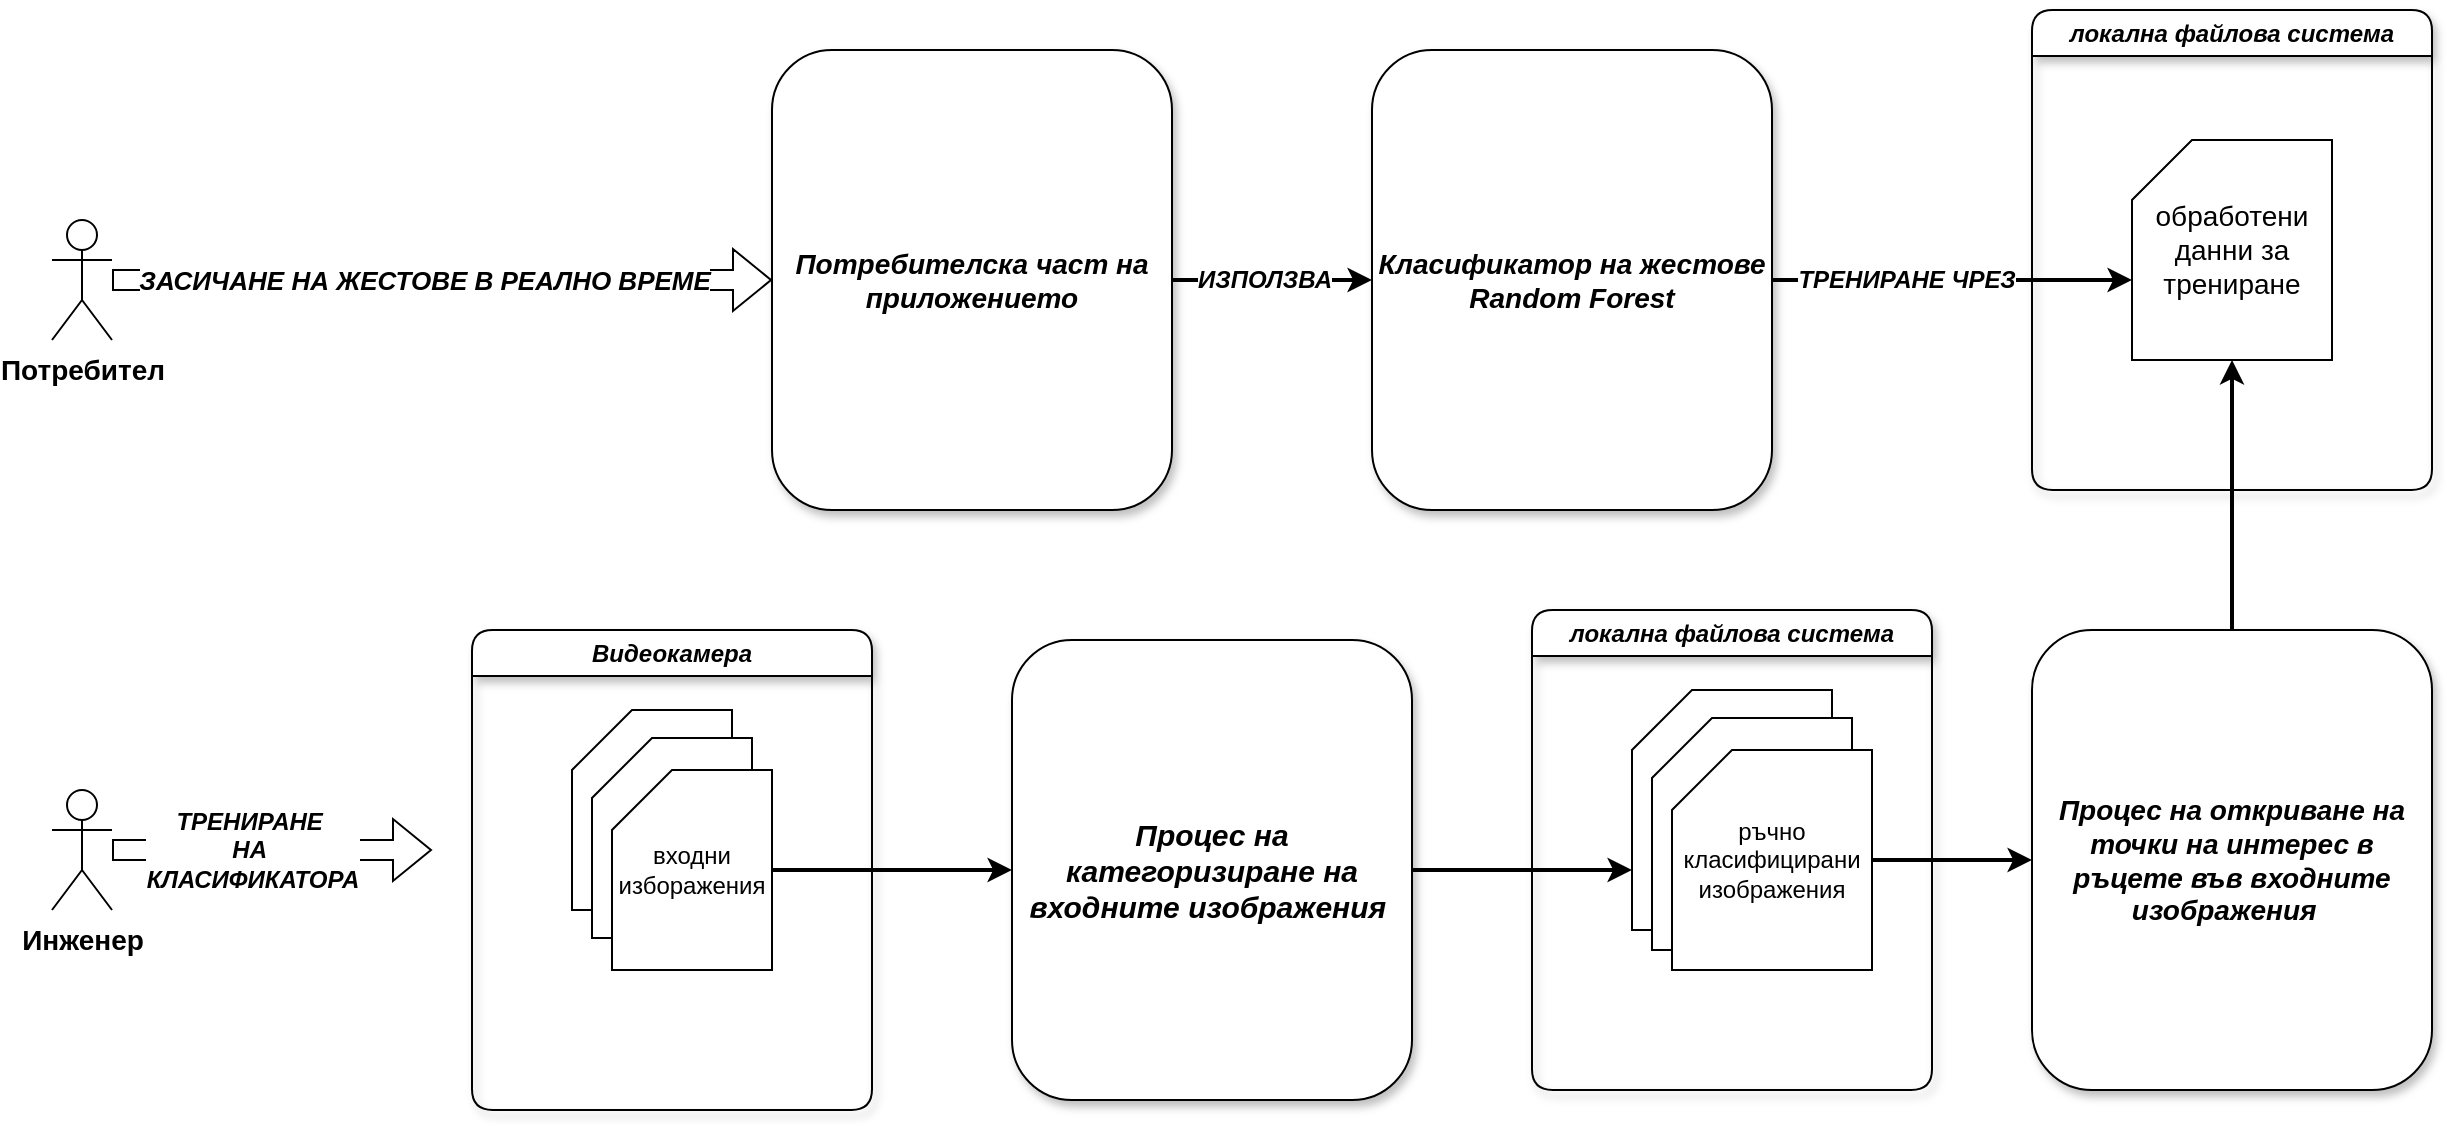 <mxfile version="24.4.13" type="device">
  <diagram id="Ht1M8jgEwFfnCIfOTk4-" name="Page-1">
    <mxGraphModel dx="2843" dy="1976" grid="1" gridSize="10" guides="1" tooltips="1" connect="1" arrows="1" fold="1" page="1" pageScale="1" pageWidth="1169" pageHeight="827" math="0" shadow="0">
      <root>
        <mxCell id="0" />
        <mxCell id="1" parent="0" />
        <mxCell id="1yFu0qovv8hxkMMKjSOr-2" value="" style="shape=card;whiteSpace=wrap;html=1;" vertex="1" parent="1">
          <mxGeometry x="150" y="300" width="80" height="100" as="geometry" />
        </mxCell>
        <mxCell id="1yFu0qovv8hxkMMKjSOr-3" value="" style="shape=card;whiteSpace=wrap;html=1;" vertex="1" parent="1">
          <mxGeometry x="160" y="314" width="80" height="100" as="geometry" />
        </mxCell>
        <mxCell id="1yFu0qovv8hxkMMKjSOr-11" style="edgeStyle=orthogonalEdgeStyle;rounded=0;orthogonalLoop=1;jettySize=auto;html=1;exitX=1;exitY=0.5;exitDx=0;exitDy=0;exitPerimeter=0;entryX=0;entryY=0.5;entryDx=0;entryDy=0;strokeWidth=2;" edge="1" parent="1" source="1yFu0qovv8hxkMMKjSOr-4" target="1yFu0qovv8hxkMMKjSOr-9">
          <mxGeometry relative="1" as="geometry" />
        </mxCell>
        <mxCell id="1yFu0qovv8hxkMMKjSOr-4" value="&lt;font style=&quot;font-size: 12px;&quot;&gt;входни изборажения&lt;/font&gt;" style="shape=card;whiteSpace=wrap;html=1;" vertex="1" parent="1">
          <mxGeometry x="170" y="330" width="80" height="100" as="geometry" />
        </mxCell>
        <mxCell id="1yFu0qovv8hxkMMKjSOr-8" value="&lt;i&gt;Видеокамера&lt;/i&gt;" style="swimlane;whiteSpace=wrap;html=1;rounded=1;shadow=1;glass=0;" vertex="1" parent="1">
          <mxGeometry x="100" y="260" width="200" height="240" as="geometry" />
        </mxCell>
        <mxCell id="1yFu0qovv8hxkMMKjSOr-9" value="&lt;b&gt;&lt;i&gt;&lt;font style=&quot;font-size: 15px;&quot;&gt;Процес на категоризиране на входните изображения&amp;nbsp;&lt;/font&gt;&lt;/i&gt;&lt;/b&gt;" style="rounded=1;whiteSpace=wrap;html=1;shadow=1;" vertex="1" parent="1">
          <mxGeometry x="370" y="265" width="200" height="230" as="geometry" />
        </mxCell>
        <mxCell id="1yFu0qovv8hxkMMKjSOr-12" value="&lt;b&gt;&lt;i&gt;&lt;font style=&quot;font-size: 14px;&quot;&gt;Процес на откриване на точки на интерес в ръцете във входните изображения&amp;nbsp;&amp;nbsp;&lt;/font&gt;&lt;/i&gt;&lt;/b&gt;" style="rounded=1;whiteSpace=wrap;html=1;shadow=1;" vertex="1" parent="1">
          <mxGeometry x="880" y="260" width="200" height="230" as="geometry" />
        </mxCell>
        <mxCell id="1yFu0qovv8hxkMMKjSOr-13" value="&lt;i&gt;локална файлова система&lt;/i&gt;" style="swimlane;whiteSpace=wrap;html=1;rounded=1;shadow=1;glass=0;" vertex="1" parent="1">
          <mxGeometry x="630" y="250" width="200" height="240" as="geometry" />
        </mxCell>
        <mxCell id="1yFu0qovv8hxkMMKjSOr-14" value="" style="shape=card;whiteSpace=wrap;html=1;" vertex="1" parent="1yFu0qovv8hxkMMKjSOr-13">
          <mxGeometry x="50" y="40" width="100" height="120" as="geometry" />
        </mxCell>
        <mxCell id="1yFu0qovv8hxkMMKjSOr-15" value="" style="shape=card;whiteSpace=wrap;html=1;" vertex="1" parent="1yFu0qovv8hxkMMKjSOr-13">
          <mxGeometry x="60" y="54" width="100" height="116" as="geometry" />
        </mxCell>
        <mxCell id="1yFu0qovv8hxkMMKjSOr-16" value="ръчно класифицирани изображения" style="shape=card;whiteSpace=wrap;html=1;" vertex="1" parent="1yFu0qovv8hxkMMKjSOr-13">
          <mxGeometry x="70" y="70" width="100" height="110" as="geometry" />
        </mxCell>
        <mxCell id="1yFu0qovv8hxkMMKjSOr-18" style="edgeStyle=orthogonalEdgeStyle;rounded=0;orthogonalLoop=1;jettySize=auto;html=1;exitX=1;exitY=0.5;exitDx=0;exitDy=0;exitPerimeter=0;entryX=0;entryY=0.5;entryDx=0;entryDy=0;strokeWidth=2;" edge="1" parent="1" source="1yFu0qovv8hxkMMKjSOr-16" target="1yFu0qovv8hxkMMKjSOr-12">
          <mxGeometry relative="1" as="geometry" />
        </mxCell>
        <mxCell id="1yFu0qovv8hxkMMKjSOr-19" value="&lt;font style=&quot;font-size: 14px;&quot;&gt;&lt;b&gt;Инженер&lt;/b&gt;&lt;/font&gt;" style="shape=umlActor;verticalLabelPosition=bottom;verticalAlign=top;html=1;outlineConnect=0;" vertex="1" parent="1">
          <mxGeometry x="-110" y="340" width="30" height="60" as="geometry" />
        </mxCell>
        <mxCell id="1yFu0qovv8hxkMMKjSOr-20" value="" style="shape=flexArrow;endArrow=classic;html=1;rounded=0;" edge="1" parent="1" source="1yFu0qovv8hxkMMKjSOr-19">
          <mxGeometry width="50" height="50" relative="1" as="geometry">
            <mxPoint x="10" y="370" as="sourcePoint" />
            <mxPoint x="80" y="370" as="targetPoint" />
          </mxGeometry>
        </mxCell>
        <mxCell id="1yFu0qovv8hxkMMKjSOr-21" value="&lt;font style=&quot;font-size: 12px;&quot;&gt;&lt;b&gt;&lt;i&gt;ТРЕНИРАНЕ&amp;nbsp;&lt;/i&gt;&lt;/b&gt;&lt;/font&gt;&lt;div style=&quot;font-size: 12px;&quot;&gt;&lt;font style=&quot;font-size: 12px;&quot;&gt;&lt;b&gt;&lt;i&gt;НА&amp;nbsp;&lt;/i&gt;&lt;/b&gt;&lt;/font&gt;&lt;/div&gt;&lt;div style=&quot;font-size: 12px;&quot;&gt;&lt;font style=&quot;font-size: 12px;&quot;&gt;&lt;b&gt;&lt;i&gt;КЛАСИФИКАТОРА&lt;/i&gt;&lt;/b&gt;&lt;/font&gt;&lt;/div&gt;" style="edgeLabel;html=1;align=center;verticalAlign=middle;resizable=0;points=[];" vertex="1" connectable="0" parent="1yFu0qovv8hxkMMKjSOr-20">
          <mxGeometry x="-0.229" y="4" relative="1" as="geometry">
            <mxPoint x="8" y="4" as="offset" />
          </mxGeometry>
        </mxCell>
        <mxCell id="1yFu0qovv8hxkMMKjSOr-24" style="edgeStyle=orthogonalEdgeStyle;rounded=0;orthogonalLoop=1;jettySize=auto;html=1;entryX=0;entryY=0.75;entryDx=0;entryDy=0;entryPerimeter=0;strokeWidth=2;" edge="1" parent="1" source="1yFu0qovv8hxkMMKjSOr-9" target="1yFu0qovv8hxkMMKjSOr-14">
          <mxGeometry relative="1" as="geometry" />
        </mxCell>
        <mxCell id="1yFu0qovv8hxkMMKjSOr-25" value="&lt;b&gt;&lt;i&gt;&lt;font style=&quot;font-size: 14px;&quot;&gt;Класификатор на жестове&lt;/font&gt;&lt;/i&gt;&lt;/b&gt;&lt;div&gt;&lt;span style=&quot;font-size: 14px;&quot;&gt;&lt;b&gt;&lt;i&gt;Random Forest&lt;/i&gt;&lt;/b&gt;&lt;/span&gt;&lt;/div&gt;" style="rounded=1;whiteSpace=wrap;html=1;shadow=1;" vertex="1" parent="1">
          <mxGeometry x="550" y="-30" width="200" height="230" as="geometry" />
        </mxCell>
        <mxCell id="1yFu0qovv8hxkMMKjSOr-28" value="&lt;i&gt;локална файлова система&lt;/i&gt;" style="swimlane;whiteSpace=wrap;html=1;rounded=1;shadow=1;glass=0;" vertex="1" parent="1">
          <mxGeometry x="880" y="-50" width="200" height="240" as="geometry" />
        </mxCell>
        <mxCell id="1yFu0qovv8hxkMMKjSOr-32" value="&lt;font style=&quot;font-size: 14px;&quot;&gt;обработени данни за трениране&lt;/font&gt;" style="shape=card;whiteSpace=wrap;html=1;" vertex="1" parent="1yFu0qovv8hxkMMKjSOr-28">
          <mxGeometry x="50" y="65" width="100" height="110" as="geometry" />
        </mxCell>
        <mxCell id="1yFu0qovv8hxkMMKjSOr-33" style="edgeStyle=orthogonalEdgeStyle;rounded=0;orthogonalLoop=1;jettySize=auto;html=1;entryX=0.5;entryY=1;entryDx=0;entryDy=0;entryPerimeter=0;strokeWidth=2;" edge="1" parent="1" source="1yFu0qovv8hxkMMKjSOr-12" target="1yFu0qovv8hxkMMKjSOr-32">
          <mxGeometry relative="1" as="geometry" />
        </mxCell>
        <mxCell id="1yFu0qovv8hxkMMKjSOr-34" style="edgeStyle=orthogonalEdgeStyle;rounded=0;orthogonalLoop=1;jettySize=auto;html=1;entryX=0;entryY=0;entryDx=0;entryDy=70;entryPerimeter=0;strokeWidth=2;" edge="1" parent="1" source="1yFu0qovv8hxkMMKjSOr-25" target="1yFu0qovv8hxkMMKjSOr-32">
          <mxGeometry relative="1" as="geometry" />
        </mxCell>
        <mxCell id="1yFu0qovv8hxkMMKjSOr-35" value="&lt;font style=&quot;font-size: 12px;&quot;&gt;&lt;b&gt;&lt;i&gt;ТРЕНИРАНЕ ЧРЕЗ&lt;/i&gt;&lt;/b&gt;&lt;/font&gt;" style="edgeLabel;html=1;align=center;verticalAlign=middle;resizable=0;points=[];" vertex="1" connectable="0" parent="1yFu0qovv8hxkMMKjSOr-34">
          <mxGeometry x="0.175" y="-2" relative="1" as="geometry">
            <mxPoint x="-39" y="-2" as="offset" />
          </mxGeometry>
        </mxCell>
        <mxCell id="1yFu0qovv8hxkMMKjSOr-36" value="&lt;font style=&quot;font-size: 14px;&quot;&gt;&lt;b&gt;Потребител&lt;/b&gt;&lt;/font&gt;" style="shape=umlActor;verticalLabelPosition=bottom;verticalAlign=top;html=1;outlineConnect=0;" vertex="1" parent="1">
          <mxGeometry x="-110" y="55" width="30" height="60" as="geometry" />
        </mxCell>
        <mxCell id="1yFu0qovv8hxkMMKjSOr-38" value="" style="shape=flexArrow;endArrow=classic;html=1;rounded=0;entryX=0;entryY=0.5;entryDx=0;entryDy=0;" edge="1" parent="1" source="1yFu0qovv8hxkMMKjSOr-36" target="1yFu0qovv8hxkMMKjSOr-44">
          <mxGeometry width="50" height="50" relative="1" as="geometry">
            <mxPoint x="200" y="84.5" as="sourcePoint" />
            <mxPoint x="360" y="84.5" as="targetPoint" />
          </mxGeometry>
        </mxCell>
        <mxCell id="1yFu0qovv8hxkMMKjSOr-39" value="&lt;b style=&quot;&quot;&gt;&lt;i style=&quot;&quot;&gt;&lt;font style=&quot;font-size: 13px;&quot;&gt;ЗАСИЧАНЕ НА ЖЕСТОВЕ В РЕАЛНО ВРЕМЕ&lt;/font&gt;&lt;/i&gt;&lt;/b&gt;" style="edgeLabel;html=1;align=center;verticalAlign=middle;resizable=0;points=[];" vertex="1" connectable="0" parent="1yFu0qovv8hxkMMKjSOr-38">
          <mxGeometry x="-0.229" y="4" relative="1" as="geometry">
            <mxPoint x="29" y="4" as="offset" />
          </mxGeometry>
        </mxCell>
        <mxCell id="1yFu0qovv8hxkMMKjSOr-46" style="edgeStyle=orthogonalEdgeStyle;rounded=0;orthogonalLoop=1;jettySize=auto;html=1;entryX=0;entryY=0.5;entryDx=0;entryDy=0;strokeWidth=2;" edge="1" parent="1" source="1yFu0qovv8hxkMMKjSOr-44" target="1yFu0qovv8hxkMMKjSOr-25">
          <mxGeometry relative="1" as="geometry" />
        </mxCell>
        <mxCell id="1yFu0qovv8hxkMMKjSOr-47" value="&lt;i&gt;&lt;b&gt;&lt;font style=&quot;font-size: 12px;&quot;&gt;ИЗПОЛЗВА&lt;/font&gt;&lt;/b&gt;&lt;/i&gt;" style="edgeLabel;html=1;align=center;verticalAlign=middle;resizable=0;points=[];" vertex="1" connectable="0" parent="1yFu0qovv8hxkMMKjSOr-46">
          <mxGeometry x="0.133" y="-2" relative="1" as="geometry">
            <mxPoint x="-11" y="-2" as="offset" />
          </mxGeometry>
        </mxCell>
        <mxCell id="1yFu0qovv8hxkMMKjSOr-44" value="&lt;b&gt;&lt;i&gt;&lt;font style=&quot;font-size: 14px;&quot;&gt;Потребителска част на приложението&lt;/font&gt;&lt;/i&gt;&lt;/b&gt;" style="rounded=1;whiteSpace=wrap;html=1;shadow=1;" vertex="1" parent="1">
          <mxGeometry x="250" y="-30" width="200" height="230" as="geometry" />
        </mxCell>
      </root>
    </mxGraphModel>
  </diagram>
</mxfile>
